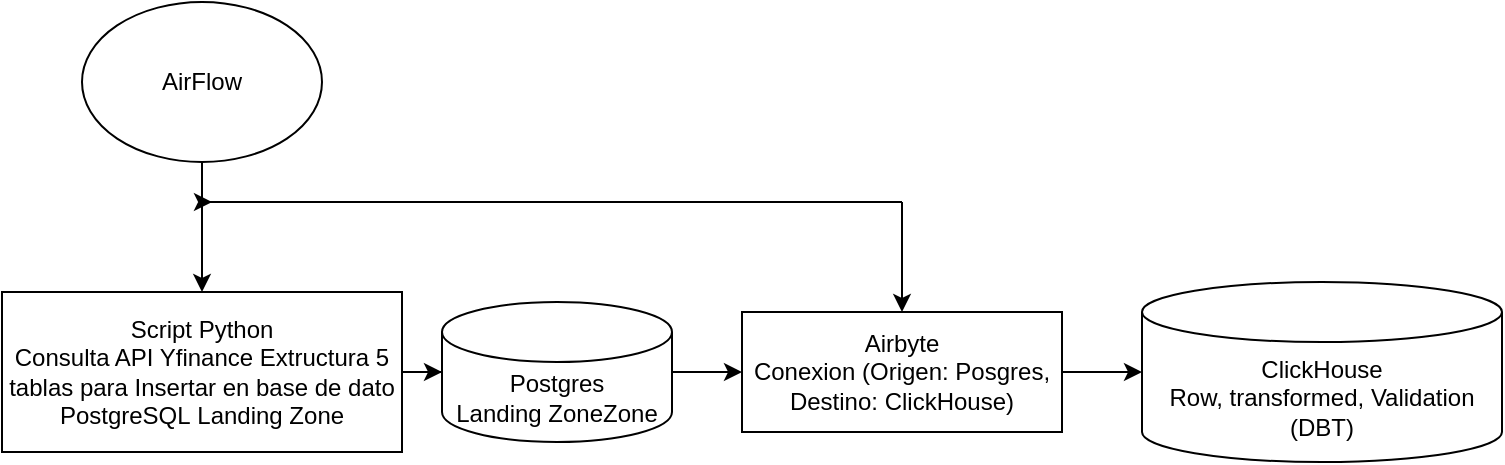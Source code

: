 <mxfile version="26.0.16">
  <diagram id="h0RZEv_qrM-fLa80bZqm" name="Página-1">
    <mxGraphModel dx="1434" dy="772" grid="1" gridSize="10" guides="1" tooltips="1" connect="1" arrows="1" fold="1" page="1" pageScale="1" pageWidth="827" pageHeight="1169" math="0" shadow="0">
      <root>
        <mxCell id="0" />
        <mxCell id="1" parent="0" />
        <mxCell id="DOu57zEuCssn2X2KWgCv-3" style="edgeStyle=orthogonalEdgeStyle;rounded=0;orthogonalLoop=1;jettySize=auto;html=1;exitX=1;exitY=0.5;exitDx=0;exitDy=0;" edge="1" parent="1" source="DOu57zEuCssn2X2KWgCv-1" target="DOu57zEuCssn2X2KWgCv-2">
          <mxGeometry relative="1" as="geometry">
            <mxPoint x="230" y="270" as="sourcePoint" />
          </mxGeometry>
        </mxCell>
        <mxCell id="DOu57zEuCssn2X2KWgCv-1" value="Script Python&lt;div&gt;Consulta API Yfinance Extructura 5 tablas para Insertar en base de dato PostgreSQL&amp;nbsp;&lt;span style=&quot;background-color: transparent; color: light-dark(rgb(0, 0, 0), rgb(255, 255, 255));&quot;&gt;Landing Zone&lt;/span&gt;&lt;/div&gt;" style="rounded=0;whiteSpace=wrap;html=1;" vertex="1" parent="1">
          <mxGeometry x="40" y="235" width="200" height="80" as="geometry" />
        </mxCell>
        <mxCell id="DOu57zEuCssn2X2KWgCv-14" style="edgeStyle=orthogonalEdgeStyle;rounded=0;orthogonalLoop=1;jettySize=auto;html=1;" edge="1" parent="1" source="DOu57zEuCssn2X2KWgCv-2" target="DOu57zEuCssn2X2KWgCv-7">
          <mxGeometry relative="1" as="geometry" />
        </mxCell>
        <mxCell id="DOu57zEuCssn2X2KWgCv-2" value="Postgres&lt;div&gt;Landing ZoneZone&lt;/div&gt;" style="shape=cylinder3;whiteSpace=wrap;html=1;boundedLbl=1;backgroundOutline=1;size=15;" vertex="1" parent="1">
          <mxGeometry x="260" y="240" width="115" height="70" as="geometry" />
        </mxCell>
        <mxCell id="DOu57zEuCssn2X2KWgCv-17" style="edgeStyle=orthogonalEdgeStyle;rounded=0;orthogonalLoop=1;jettySize=auto;html=1;" edge="1" parent="1" source="DOu57zEuCssn2X2KWgCv-4">
          <mxGeometry relative="1" as="geometry">
            <mxPoint x="145" y="190" as="targetPoint" />
            <Array as="points">
              <mxPoint x="140" y="190" />
            </Array>
          </mxGeometry>
        </mxCell>
        <mxCell id="DOu57zEuCssn2X2KWgCv-4" value="AirFlow" style="ellipse;whiteSpace=wrap;html=1;" vertex="1" parent="1">
          <mxGeometry x="80" y="90" width="120" height="80" as="geometry" />
        </mxCell>
        <mxCell id="DOu57zEuCssn2X2KWgCv-6" value="ClickHouse&lt;div&gt;Row, transformed, Validation (DBT)&lt;/div&gt;" style="shape=cylinder3;whiteSpace=wrap;html=1;boundedLbl=1;backgroundOutline=1;size=15;" vertex="1" parent="1">
          <mxGeometry x="610" y="230" width="180" height="90" as="geometry" />
        </mxCell>
        <mxCell id="DOu57zEuCssn2X2KWgCv-15" style="edgeStyle=orthogonalEdgeStyle;rounded=0;orthogonalLoop=1;jettySize=auto;html=1;" edge="1" parent="1" source="DOu57zEuCssn2X2KWgCv-7" target="DOu57zEuCssn2X2KWgCv-6">
          <mxGeometry relative="1" as="geometry" />
        </mxCell>
        <mxCell id="DOu57zEuCssn2X2KWgCv-7" value="Airbyte&lt;div&gt;Conexion (Origen: Posgres, Destino: ClickHouse)&lt;/div&gt;" style="rounded=0;whiteSpace=wrap;html=1;" vertex="1" parent="1">
          <mxGeometry x="410" y="245" width="160" height="60" as="geometry" />
        </mxCell>
        <mxCell id="DOu57zEuCssn2X2KWgCv-9" value="" style="endArrow=none;html=1;rounded=0;" edge="1" parent="1">
          <mxGeometry width="50" height="50" relative="1" as="geometry">
            <mxPoint x="140" y="190" as="sourcePoint" />
            <mxPoint x="490" y="190" as="targetPoint" />
          </mxGeometry>
        </mxCell>
        <mxCell id="DOu57zEuCssn2X2KWgCv-11" value="" style="endArrow=classic;html=1;rounded=0;entryX=0.5;entryY=0;entryDx=0;entryDy=0;" edge="1" parent="1" target="DOu57zEuCssn2X2KWgCv-1">
          <mxGeometry width="50" height="50" relative="1" as="geometry">
            <mxPoint x="140" y="190" as="sourcePoint" />
            <mxPoint x="142.5" y="230" as="targetPoint" />
          </mxGeometry>
        </mxCell>
        <mxCell id="DOu57zEuCssn2X2KWgCv-13" value="" style="endArrow=classic;html=1;rounded=0;entryX=0.5;entryY=0;entryDx=0;entryDy=0;" edge="1" parent="1" target="DOu57zEuCssn2X2KWgCv-7">
          <mxGeometry width="50" height="50" relative="1" as="geometry">
            <mxPoint x="490" y="190" as="sourcePoint" />
            <mxPoint x="440" y="370" as="targetPoint" />
          </mxGeometry>
        </mxCell>
      </root>
    </mxGraphModel>
  </diagram>
</mxfile>
